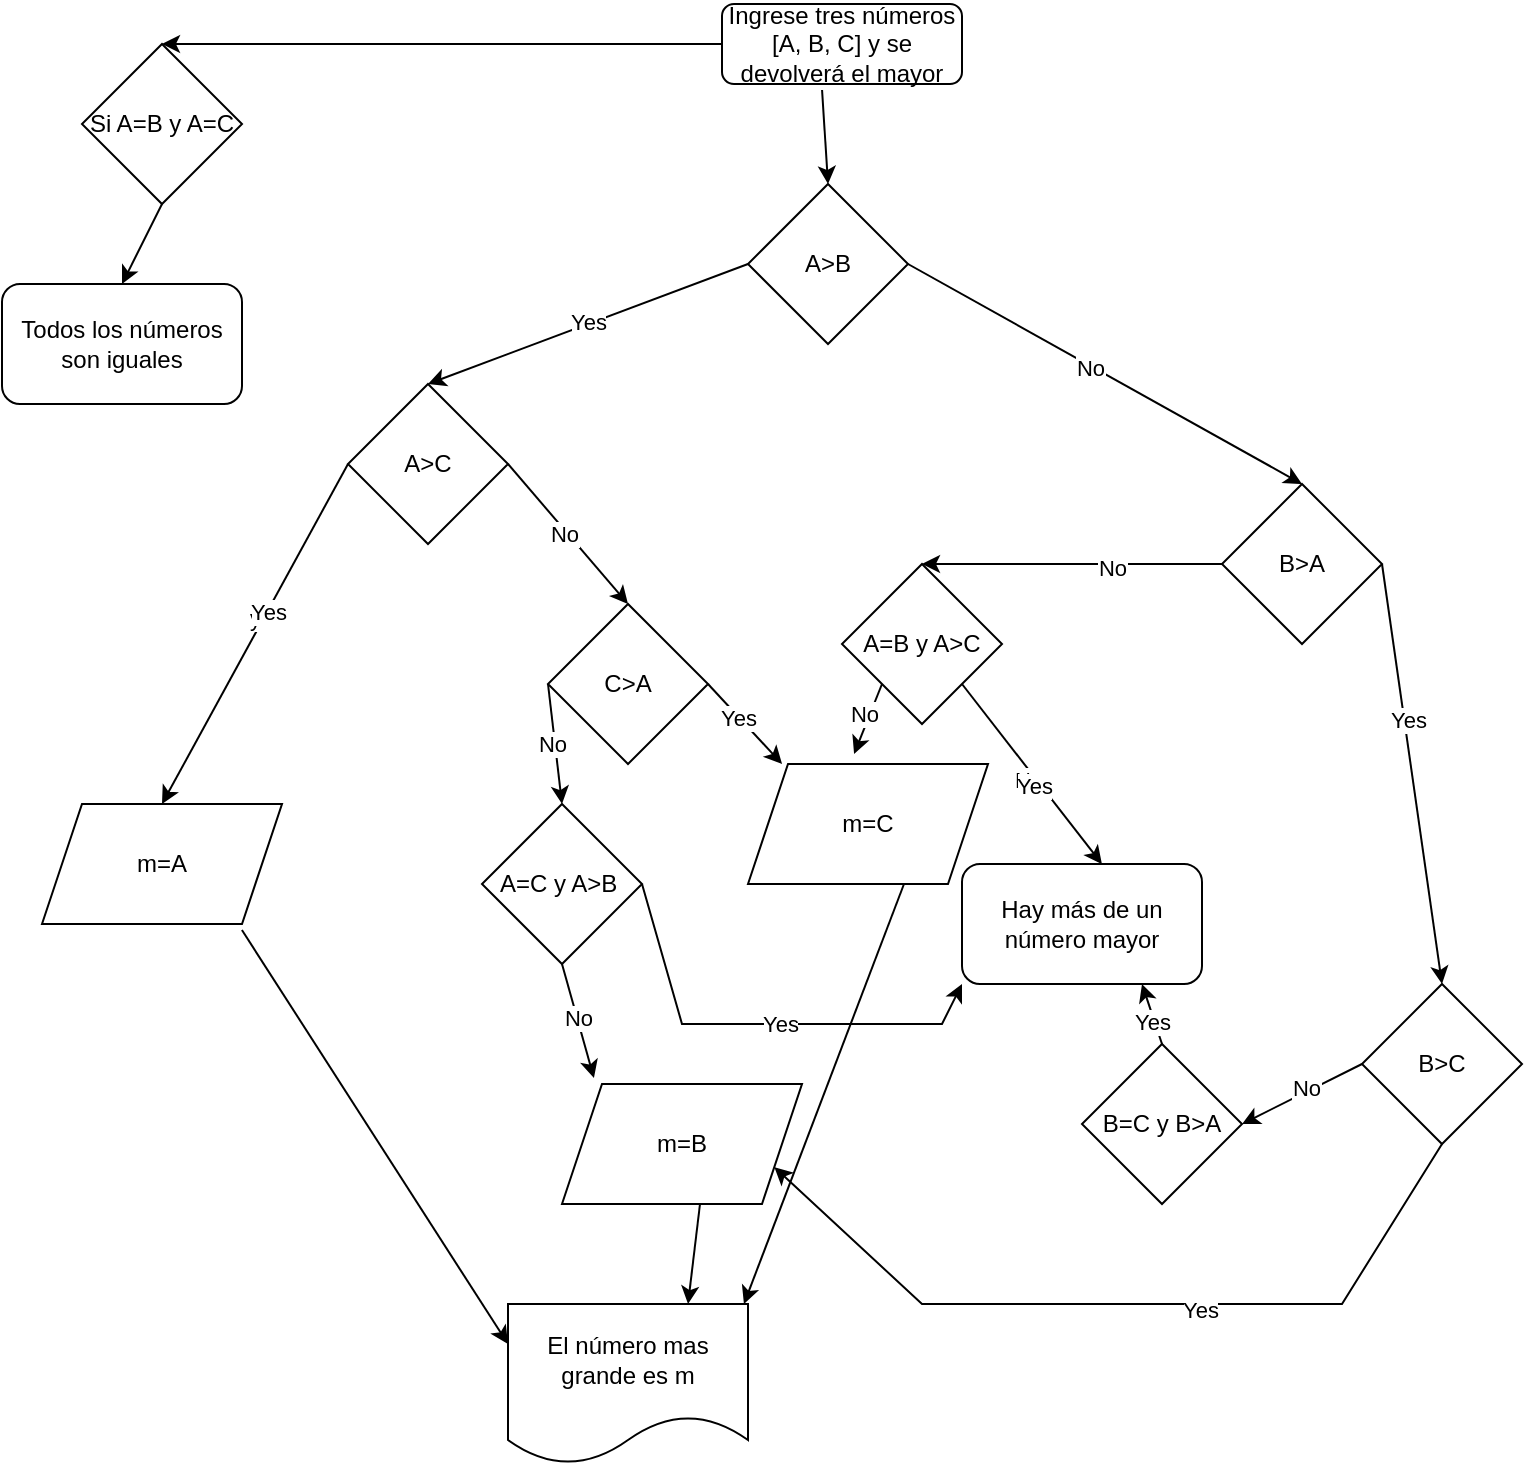 <mxfile version="22.0.4" type="github">
  <diagram id="C5RBs43oDa-KdzZeNtuy" name="Page-1">
    <mxGraphModel dx="1257" dy="1840" grid="1" gridSize="10" guides="1" tooltips="1" connect="1" arrows="1" fold="1" page="1" pageScale="1" pageWidth="827" pageHeight="1169" math="0" shadow="0">
      <root>
        <object label="" id="WIyWlLk6GJQsqaUBKTNV-0">
          <mxCell />
        </object>
        <mxCell id="WIyWlLk6GJQsqaUBKTNV-1" parent="WIyWlLk6GJQsqaUBKTNV-0" />
        <mxCell id="WIyWlLk6GJQsqaUBKTNV-3" value="Ingrese tres números [A, B, C] y se devolverá el mayor" style="rounded=1;whiteSpace=wrap;html=1;fontSize=12;glass=0;strokeWidth=1;shadow=0;" parent="WIyWlLk6GJQsqaUBKTNV-1" vertex="1">
          <mxGeometry x="360" y="-10" width="120" height="40" as="geometry" />
        </mxCell>
        <mxCell id="PrTfPkHu-jM7ePBQ1opl-32" value="Si A=B y A=C" style="rhombus;whiteSpace=wrap;html=1;" parent="WIyWlLk6GJQsqaUBKTNV-1" vertex="1">
          <mxGeometry x="40" y="10" width="80" height="80" as="geometry" />
        </mxCell>
        <mxCell id="PrTfPkHu-jM7ePBQ1opl-33" value="" style="endArrow=classic;html=1;rounded=0;entryX=0.5;entryY=0;entryDx=0;entryDy=0;exitX=0.5;exitY=1;exitDx=0;exitDy=0;" parent="WIyWlLk6GJQsqaUBKTNV-1" source="PrTfPkHu-jM7ePBQ1opl-32" target="PrTfPkHu-jM7ePBQ1opl-34" edge="1">
          <mxGeometry width="50" height="50" relative="1" as="geometry">
            <mxPoint x="460" y="200" as="sourcePoint" />
            <mxPoint x="510" y="150" as="targetPoint" />
          </mxGeometry>
        </mxCell>
        <mxCell id="PrTfPkHu-jM7ePBQ1opl-34" value="Todos los números son iguales" style="rounded=1;whiteSpace=wrap;html=1;" parent="WIyWlLk6GJQsqaUBKTNV-1" vertex="1">
          <mxGeometry y="130" width="120" height="60" as="geometry" />
        </mxCell>
        <mxCell id="PrTfPkHu-jM7ePBQ1opl-35" value="" style="endArrow=classic;html=1;rounded=0;entryX=0.5;entryY=0;entryDx=0;entryDy=0;exitX=0;exitY=0.5;exitDx=0;exitDy=0;" parent="WIyWlLk6GJQsqaUBKTNV-1" source="WIyWlLk6GJQsqaUBKTNV-3" target="PrTfPkHu-jM7ePBQ1opl-32" edge="1">
          <mxGeometry width="50" height="50" relative="1" as="geometry">
            <mxPoint x="460" y="200" as="sourcePoint" />
            <mxPoint x="510" y="150" as="targetPoint" />
          </mxGeometry>
        </mxCell>
        <mxCell id="PrTfPkHu-jM7ePBQ1opl-36" value="A&amp;gt;B" style="rhombus;whiteSpace=wrap;html=1;" parent="WIyWlLk6GJQsqaUBKTNV-1" vertex="1">
          <mxGeometry x="373" y="80" width="80" height="80" as="geometry" />
        </mxCell>
        <mxCell id="PrTfPkHu-jM7ePBQ1opl-37" value="A&amp;gt;C" style="rhombus;whiteSpace=wrap;html=1;" parent="WIyWlLk6GJQsqaUBKTNV-1" vertex="1">
          <mxGeometry x="173" y="180" width="80" height="80" as="geometry" />
        </mxCell>
        <mxCell id="LV2yx6buy-KOQB_Vdglr-0" value="" style="endArrow=classic;html=1;rounded=0;entryX=0.5;entryY=0;entryDx=0;entryDy=0;exitX=0.417;exitY=1.075;exitDx=0;exitDy=0;exitPerimeter=0;" parent="WIyWlLk6GJQsqaUBKTNV-1" source="WIyWlLk6GJQsqaUBKTNV-3" target="PrTfPkHu-jM7ePBQ1opl-36" edge="1">
          <mxGeometry width="50" height="50" relative="1" as="geometry">
            <mxPoint x="390" y="260" as="sourcePoint" />
            <mxPoint x="440" y="210" as="targetPoint" />
          </mxGeometry>
        </mxCell>
        <mxCell id="LV2yx6buy-KOQB_Vdglr-1" value="" style="endArrow=classic;html=1;rounded=0;entryX=0.5;entryY=0;entryDx=0;entryDy=0;exitX=0;exitY=0.5;exitDx=0;exitDy=0;" parent="WIyWlLk6GJQsqaUBKTNV-1" source="PrTfPkHu-jM7ePBQ1opl-36" target="PrTfPkHu-jM7ePBQ1opl-37" edge="1">
          <mxGeometry width="50" height="50" relative="1" as="geometry">
            <mxPoint x="390" y="160" as="sourcePoint" />
            <mxPoint x="440" y="110" as="targetPoint" />
          </mxGeometry>
        </mxCell>
        <mxCell id="LV2yx6buy-KOQB_Vdglr-2" value="Yes&lt;br&gt;" style="edgeLabel;html=1;align=center;verticalAlign=middle;resizable=0;points=[];" parent="LV2yx6buy-KOQB_Vdglr-1" vertex="1" connectable="0">
          <mxGeometry y="-1" relative="1" as="geometry">
            <mxPoint as="offset" />
          </mxGeometry>
        </mxCell>
        <mxCell id="LV2yx6buy-KOQB_Vdglr-3" value="m=A" style="shape=parallelogram;perimeter=parallelogramPerimeter;whiteSpace=wrap;html=1;fixedSize=1;" parent="WIyWlLk6GJQsqaUBKTNV-1" vertex="1">
          <mxGeometry x="20" y="390" width="120" height="60" as="geometry" />
        </mxCell>
        <mxCell id="LV2yx6buy-KOQB_Vdglr-4" value="El número mas grande es m" style="shape=document;whiteSpace=wrap;html=1;boundedLbl=1;" parent="WIyWlLk6GJQsqaUBKTNV-1" vertex="1">
          <mxGeometry x="253" y="640" width="120" height="80" as="geometry" />
        </mxCell>
        <mxCell id="LV2yx6buy-KOQB_Vdglr-5" value="" style="endArrow=classic;html=1;rounded=0;entryX=0.5;entryY=0;entryDx=0;entryDy=0;exitX=0;exitY=0.5;exitDx=0;exitDy=0;" parent="WIyWlLk6GJQsqaUBKTNV-1" source="PrTfPkHu-jM7ePBQ1opl-37" target="LV2yx6buy-KOQB_Vdglr-3" edge="1">
          <mxGeometry width="50" height="50" relative="1" as="geometry">
            <mxPoint x="390" y="360" as="sourcePoint" />
            <mxPoint x="440" y="310" as="targetPoint" />
          </mxGeometry>
        </mxCell>
        <mxCell id="LV2yx6buy-KOQB_Vdglr-7" value="yes" style="edgeLabel;html=1;align=center;verticalAlign=middle;resizable=0;points=[];" parent="LV2yx6buy-KOQB_Vdglr-5" vertex="1" connectable="0">
          <mxGeometry x="-0.1" y="1" relative="1" as="geometry">
            <mxPoint as="offset" />
          </mxGeometry>
        </mxCell>
        <mxCell id="LV2yx6buy-KOQB_Vdglr-11" value="Yes&lt;br&gt;" style="edgeLabel;html=1;align=center;verticalAlign=middle;resizable=0;points=[];" parent="LV2yx6buy-KOQB_Vdglr-5" vertex="1" connectable="0">
          <mxGeometry x="-0.133" relative="1" as="geometry">
            <mxPoint as="offset" />
          </mxGeometry>
        </mxCell>
        <mxCell id="LV2yx6buy-KOQB_Vdglr-6" value="" style="endArrow=classic;html=1;rounded=0;entryX=0;entryY=0.25;entryDx=0;entryDy=0;exitX=0.833;exitY=1.05;exitDx=0;exitDy=0;exitPerimeter=0;" parent="WIyWlLk6GJQsqaUBKTNV-1" source="LV2yx6buy-KOQB_Vdglr-3" target="LV2yx6buy-KOQB_Vdglr-4" edge="1">
          <mxGeometry width="50" height="50" relative="1" as="geometry">
            <mxPoint x="390" y="360" as="sourcePoint" />
            <mxPoint x="440" y="310" as="targetPoint" />
          </mxGeometry>
        </mxCell>
        <mxCell id="LV2yx6buy-KOQB_Vdglr-9" value="" style="endArrow=classic;html=1;rounded=0;exitX=1;exitY=0.5;exitDx=0;exitDy=0;entryX=0.5;entryY=0;entryDx=0;entryDy=0;" parent="WIyWlLk6GJQsqaUBKTNV-1" source="PrTfPkHu-jM7ePBQ1opl-36" target="LV2yx6buy-KOQB_Vdglr-24" edge="1">
          <mxGeometry width="50" height="50" relative="1" as="geometry">
            <mxPoint x="280" y="170" as="sourcePoint" />
            <mxPoint x="420" y="200" as="targetPoint" />
          </mxGeometry>
        </mxCell>
        <mxCell id="LV2yx6buy-KOQB_Vdglr-10" value="No" style="edgeLabel;html=1;align=center;verticalAlign=middle;resizable=0;points=[];" parent="LV2yx6buy-KOQB_Vdglr-9" vertex="1" connectable="0">
          <mxGeometry x="-0.071" y="-1" relative="1" as="geometry">
            <mxPoint as="offset" />
          </mxGeometry>
        </mxCell>
        <mxCell id="LV2yx6buy-KOQB_Vdglr-14" value="" style="endArrow=classic;html=1;rounded=0;exitX=1;exitY=0.5;exitDx=0;exitDy=0;entryX=0;entryY=0.5;entryDx=0;entryDy=0;" parent="WIyWlLk6GJQsqaUBKTNV-1" source="PrTfPkHu-jM7ePBQ1opl-37" edge="1" target="i2EIqiDTOEzJhk6SfF2I-9">
          <mxGeometry width="50" height="50" relative="1" as="geometry">
            <mxPoint x="240" y="310" as="sourcePoint" />
            <mxPoint x="220" y="310" as="targetPoint" />
          </mxGeometry>
        </mxCell>
        <mxCell id="LV2yx6buy-KOQB_Vdglr-20" value="No" style="edgeLabel;html=1;align=center;verticalAlign=middle;resizable=0;points=[];" parent="LV2yx6buy-KOQB_Vdglr-14" vertex="1" connectable="0">
          <mxGeometry x="-0.032" y="-2" relative="1" as="geometry">
            <mxPoint as="offset" />
          </mxGeometry>
        </mxCell>
        <mxCell id="LV2yx6buy-KOQB_Vdglr-24" value="B&amp;gt;A" style="rhombus;whiteSpace=wrap;html=1;" parent="WIyWlLk6GJQsqaUBKTNV-1" vertex="1">
          <mxGeometry x="610" y="230" width="80" height="80" as="geometry" />
        </mxCell>
        <mxCell id="i2EIqiDTOEzJhk6SfF2I-0" value="A=B y A&amp;gt;C" style="rhombus;whiteSpace=wrap;html=1;" vertex="1" parent="WIyWlLk6GJQsqaUBKTNV-1">
          <mxGeometry x="420" y="270" width="80" height="80" as="geometry" />
        </mxCell>
        <mxCell id="i2EIqiDTOEzJhk6SfF2I-1" value="" style="endArrow=classic;html=1;rounded=0;entryX=0.5;entryY=0;entryDx=0;entryDy=0;exitX=0;exitY=0.5;exitDx=0;exitDy=0;" edge="1" parent="WIyWlLk6GJQsqaUBKTNV-1" source="LV2yx6buy-KOQB_Vdglr-24" target="i2EIqiDTOEzJhk6SfF2I-0">
          <mxGeometry width="50" height="50" relative="1" as="geometry">
            <mxPoint x="390" y="350" as="sourcePoint" />
            <mxPoint x="440" y="300" as="targetPoint" />
          </mxGeometry>
        </mxCell>
        <mxCell id="i2EIqiDTOEzJhk6SfF2I-23" value="No" style="edgeLabel;html=1;align=center;verticalAlign=middle;resizable=0;points=[];" vertex="1" connectable="0" parent="i2EIqiDTOEzJhk6SfF2I-1">
          <mxGeometry x="-0.269" y="2" relative="1" as="geometry">
            <mxPoint as="offset" />
          </mxGeometry>
        </mxCell>
        <mxCell id="i2EIqiDTOEzJhk6SfF2I-2" value="Hay más de un número mayor" style="rounded=1;whiteSpace=wrap;html=1;" vertex="1" parent="WIyWlLk6GJQsqaUBKTNV-1">
          <mxGeometry x="480" y="420" width="120" height="60" as="geometry" />
        </mxCell>
        <mxCell id="i2EIqiDTOEzJhk6SfF2I-3" value="" style="endArrow=classic;html=1;rounded=0;entryX=0.583;entryY=0;entryDx=0;entryDy=0;exitX=1;exitY=1;exitDx=0;exitDy=0;entryPerimeter=0;" edge="1" parent="WIyWlLk6GJQsqaUBKTNV-1" source="i2EIqiDTOEzJhk6SfF2I-0" target="i2EIqiDTOEzJhk6SfF2I-2">
          <mxGeometry width="50" height="50" relative="1" as="geometry">
            <mxPoint x="530" y="390" as="sourcePoint" />
            <mxPoint x="580" y="340" as="targetPoint" />
          </mxGeometry>
        </mxCell>
        <mxCell id="i2EIqiDTOEzJhk6SfF2I-4" value="No&lt;br&gt;" style="edgeLabel;html=1;align=center;verticalAlign=middle;resizable=0;points=[];" vertex="1" connectable="0" parent="i2EIqiDTOEzJhk6SfF2I-3">
          <mxGeometry x="0.014" y="-4" relative="1" as="geometry">
            <mxPoint as="offset" />
          </mxGeometry>
        </mxCell>
        <mxCell id="i2EIqiDTOEzJhk6SfF2I-5" value="Yes&lt;br&gt;" style="edgeLabel;html=1;align=center;verticalAlign=middle;resizable=0;points=[];" vertex="1" connectable="0" parent="i2EIqiDTOEzJhk6SfF2I-3">
          <mxGeometry x="0.075" y="-3" relative="1" as="geometry">
            <mxPoint as="offset" />
          </mxGeometry>
        </mxCell>
        <mxCell id="i2EIqiDTOEzJhk6SfF2I-6" value="m=C" style="shape=parallelogram;perimeter=parallelogramPerimeter;whiteSpace=wrap;html=1;fixedSize=1;" vertex="1" parent="WIyWlLk6GJQsqaUBKTNV-1">
          <mxGeometry x="373" y="370" width="120" height="60" as="geometry" />
        </mxCell>
        <mxCell id="i2EIqiDTOEzJhk6SfF2I-7" value="" style="endArrow=classic;html=1;rounded=0;entryX=0.442;entryY=-0.083;entryDx=0;entryDy=0;entryPerimeter=0;exitX=0;exitY=1;exitDx=0;exitDy=0;" edge="1" parent="WIyWlLk6GJQsqaUBKTNV-1" source="i2EIqiDTOEzJhk6SfF2I-0" target="i2EIqiDTOEzJhk6SfF2I-6">
          <mxGeometry width="50" height="50" relative="1" as="geometry">
            <mxPoint x="410" y="360" as="sourcePoint" />
            <mxPoint x="460" y="310" as="targetPoint" />
          </mxGeometry>
        </mxCell>
        <mxCell id="i2EIqiDTOEzJhk6SfF2I-22" value="No" style="edgeLabel;html=1;align=center;verticalAlign=middle;resizable=0;points=[];" vertex="1" connectable="0" parent="i2EIqiDTOEzJhk6SfF2I-7">
          <mxGeometry x="-0.072" y="-3" relative="1" as="geometry">
            <mxPoint as="offset" />
          </mxGeometry>
        </mxCell>
        <mxCell id="i2EIqiDTOEzJhk6SfF2I-8" value="" style="endArrow=classic;html=1;rounded=0;entryX=0.983;entryY=0;entryDx=0;entryDy=0;entryPerimeter=0;exitX=0.65;exitY=1;exitDx=0;exitDy=0;exitPerimeter=0;" edge="1" parent="WIyWlLk6GJQsqaUBKTNV-1" source="i2EIqiDTOEzJhk6SfF2I-6" target="LV2yx6buy-KOQB_Vdglr-4">
          <mxGeometry width="50" height="50" relative="1" as="geometry">
            <mxPoint x="300" y="500" as="sourcePoint" />
            <mxPoint x="350" y="450" as="targetPoint" />
          </mxGeometry>
        </mxCell>
        <mxCell id="i2EIqiDTOEzJhk6SfF2I-9" value="C&amp;gt;A" style="rhombus;whiteSpace=wrap;html=1;direction=south;" vertex="1" parent="WIyWlLk6GJQsqaUBKTNV-1">
          <mxGeometry x="273" y="290" width="80" height="80" as="geometry" />
        </mxCell>
        <mxCell id="i2EIqiDTOEzJhk6SfF2I-11" value="" style="endArrow=classic;html=1;rounded=0;entryX=0.142;entryY=0;entryDx=0;entryDy=0;entryPerimeter=0;exitX=0.5;exitY=0;exitDx=0;exitDy=0;" edge="1" parent="WIyWlLk6GJQsqaUBKTNV-1" source="i2EIqiDTOEzJhk6SfF2I-9" target="i2EIqiDTOEzJhk6SfF2I-6">
          <mxGeometry width="50" height="50" relative="1" as="geometry">
            <mxPoint x="390" y="350" as="sourcePoint" />
            <mxPoint x="440" y="300" as="targetPoint" />
          </mxGeometry>
        </mxCell>
        <mxCell id="i2EIqiDTOEzJhk6SfF2I-12" value="Yes" style="edgeLabel;html=1;align=center;verticalAlign=middle;resizable=0;points=[];" vertex="1" connectable="0" parent="i2EIqiDTOEzJhk6SfF2I-11">
          <mxGeometry x="-0.219" relative="1" as="geometry">
            <mxPoint y="1" as="offset" />
          </mxGeometry>
        </mxCell>
        <mxCell id="i2EIqiDTOEzJhk6SfF2I-13" value="A=C y A&amp;gt;B&amp;nbsp;" style="rhombus;whiteSpace=wrap;html=1;" vertex="1" parent="WIyWlLk6GJQsqaUBKTNV-1">
          <mxGeometry x="240" y="390" width="80" height="80" as="geometry" />
        </mxCell>
        <mxCell id="i2EIqiDTOEzJhk6SfF2I-14" value="" style="endArrow=classic;html=1;rounded=0;entryX=0.5;entryY=0;entryDx=0;entryDy=0;exitX=0.5;exitY=1;exitDx=0;exitDy=0;" edge="1" parent="WIyWlLk6GJQsqaUBKTNV-1" source="i2EIqiDTOEzJhk6SfF2I-9" target="i2EIqiDTOEzJhk6SfF2I-13">
          <mxGeometry width="50" height="50" relative="1" as="geometry">
            <mxPoint x="270" y="410" as="sourcePoint" />
            <mxPoint x="320" y="360" as="targetPoint" />
          </mxGeometry>
        </mxCell>
        <mxCell id="i2EIqiDTOEzJhk6SfF2I-21" value="No" style="edgeLabel;html=1;align=center;verticalAlign=middle;resizable=0;points=[];" vertex="1" connectable="0" parent="i2EIqiDTOEzJhk6SfF2I-14">
          <mxGeometry y="-2" relative="1" as="geometry">
            <mxPoint as="offset" />
          </mxGeometry>
        </mxCell>
        <mxCell id="i2EIqiDTOEzJhk6SfF2I-15" value="" style="endArrow=classic;html=1;rounded=0;entryX=0;entryY=1;entryDx=0;entryDy=0;exitX=1;exitY=0.5;exitDx=0;exitDy=0;" edge="1" parent="WIyWlLk6GJQsqaUBKTNV-1" source="i2EIqiDTOEzJhk6SfF2I-13" target="i2EIqiDTOEzJhk6SfF2I-2">
          <mxGeometry width="50" height="50" relative="1" as="geometry">
            <mxPoint x="310" y="500" as="sourcePoint" />
            <mxPoint x="360" y="450" as="targetPoint" />
            <Array as="points">
              <mxPoint x="340" y="500" />
              <mxPoint x="390" y="500" />
              <mxPoint x="470" y="500" />
            </Array>
          </mxGeometry>
        </mxCell>
        <mxCell id="i2EIqiDTOEzJhk6SfF2I-16" value="Yes" style="edgeLabel;html=1;align=center;verticalAlign=middle;resizable=0;points=[];" vertex="1" connectable="0" parent="i2EIqiDTOEzJhk6SfF2I-15">
          <mxGeometry x="0.081" relative="1" as="geometry">
            <mxPoint as="offset" />
          </mxGeometry>
        </mxCell>
        <mxCell id="i2EIqiDTOEzJhk6SfF2I-17" value="m=B" style="shape=parallelogram;perimeter=parallelogramPerimeter;whiteSpace=wrap;html=1;fixedSize=1;" vertex="1" parent="WIyWlLk6GJQsqaUBKTNV-1">
          <mxGeometry x="280" y="530" width="120" height="60" as="geometry" />
        </mxCell>
        <mxCell id="i2EIqiDTOEzJhk6SfF2I-18" value="" style="endArrow=classic;html=1;rounded=0;entryX=0.133;entryY=-0.05;entryDx=0;entryDy=0;entryPerimeter=0;exitX=0.5;exitY=1;exitDx=0;exitDy=0;" edge="1" parent="WIyWlLk6GJQsqaUBKTNV-1" source="i2EIqiDTOEzJhk6SfF2I-13" target="i2EIqiDTOEzJhk6SfF2I-17">
          <mxGeometry width="50" height="50" relative="1" as="geometry">
            <mxPoint x="220" y="550" as="sourcePoint" />
            <mxPoint x="270" y="500" as="targetPoint" />
          </mxGeometry>
        </mxCell>
        <mxCell id="i2EIqiDTOEzJhk6SfF2I-20" value="No" style="edgeLabel;html=1;align=center;verticalAlign=middle;resizable=0;points=[];" vertex="1" connectable="0" parent="i2EIqiDTOEzJhk6SfF2I-18">
          <mxGeometry x="-0.06" relative="1" as="geometry">
            <mxPoint as="offset" />
          </mxGeometry>
        </mxCell>
        <mxCell id="i2EIqiDTOEzJhk6SfF2I-19" value="" style="endArrow=classic;html=1;rounded=0;entryX=0.75;entryY=0;entryDx=0;entryDy=0;exitX=0.575;exitY=1;exitDx=0;exitDy=0;exitPerimeter=0;" edge="1" parent="WIyWlLk6GJQsqaUBKTNV-1" source="i2EIqiDTOEzJhk6SfF2I-17" target="LV2yx6buy-KOQB_Vdglr-4">
          <mxGeometry width="50" height="50" relative="1" as="geometry">
            <mxPoint x="430" y="600" as="sourcePoint" />
            <mxPoint x="480" y="550" as="targetPoint" />
          </mxGeometry>
        </mxCell>
        <mxCell id="i2EIqiDTOEzJhk6SfF2I-25" value="B&amp;gt;C" style="rhombus;whiteSpace=wrap;html=1;" vertex="1" parent="WIyWlLk6GJQsqaUBKTNV-1">
          <mxGeometry x="680" y="480" width="80" height="80" as="geometry" />
        </mxCell>
        <mxCell id="i2EIqiDTOEzJhk6SfF2I-26" value="" style="endArrow=classic;html=1;rounded=0;entryX=0.5;entryY=0;entryDx=0;entryDy=0;exitX=1;exitY=0.5;exitDx=0;exitDy=0;" edge="1" parent="WIyWlLk6GJQsqaUBKTNV-1" source="LV2yx6buy-KOQB_Vdglr-24" target="i2EIqiDTOEzJhk6SfF2I-25">
          <mxGeometry width="50" height="50" relative="1" as="geometry">
            <mxPoint x="620" y="360" as="sourcePoint" />
            <mxPoint x="670" y="310" as="targetPoint" />
          </mxGeometry>
        </mxCell>
        <mxCell id="i2EIqiDTOEzJhk6SfF2I-27" value="Yes" style="edgeLabel;html=1;align=center;verticalAlign=middle;resizable=0;points=[];" vertex="1" connectable="0" parent="i2EIqiDTOEzJhk6SfF2I-26">
          <mxGeometry x="-0.26" y="2" relative="1" as="geometry">
            <mxPoint as="offset" />
          </mxGeometry>
        </mxCell>
        <mxCell id="i2EIqiDTOEzJhk6SfF2I-28" value="B=C y B&amp;gt;A" style="rhombus;whiteSpace=wrap;html=1;" vertex="1" parent="WIyWlLk6GJQsqaUBKTNV-1">
          <mxGeometry x="540" y="510" width="80" height="80" as="geometry" />
        </mxCell>
        <mxCell id="i2EIqiDTOEzJhk6SfF2I-30" value="" style="endArrow=classic;html=1;rounded=0;entryX=0.75;entryY=1;entryDx=0;entryDy=0;exitX=0.5;exitY=0;exitDx=0;exitDy=0;" edge="1" parent="WIyWlLk6GJQsqaUBKTNV-1" source="i2EIqiDTOEzJhk6SfF2I-28" target="i2EIqiDTOEzJhk6SfF2I-2">
          <mxGeometry width="50" height="50" relative="1" as="geometry">
            <mxPoint x="600" y="500" as="sourcePoint" />
            <mxPoint x="670.711" y="450" as="targetPoint" />
          </mxGeometry>
        </mxCell>
        <mxCell id="i2EIqiDTOEzJhk6SfF2I-35" value="Yes" style="edgeLabel;html=1;align=center;verticalAlign=middle;resizable=0;points=[];" vertex="1" connectable="0" parent="i2EIqiDTOEzJhk6SfF2I-30">
          <mxGeometry x="-0.24" y="1" relative="1" as="geometry">
            <mxPoint x="-1" as="offset" />
          </mxGeometry>
        </mxCell>
        <mxCell id="i2EIqiDTOEzJhk6SfF2I-31" value="" style="endArrow=classic;html=1;rounded=0;entryX=1;entryY=0.5;entryDx=0;entryDy=0;exitX=0;exitY=0.5;exitDx=0;exitDy=0;" edge="1" parent="WIyWlLk6GJQsqaUBKTNV-1" source="i2EIqiDTOEzJhk6SfF2I-25" target="i2EIqiDTOEzJhk6SfF2I-28">
          <mxGeometry width="50" height="50" relative="1" as="geometry">
            <mxPoint x="650" y="590" as="sourcePoint" />
            <mxPoint x="700" y="540" as="targetPoint" />
          </mxGeometry>
        </mxCell>
        <mxCell id="i2EIqiDTOEzJhk6SfF2I-34" value="No" style="edgeLabel;html=1;align=center;verticalAlign=middle;resizable=0;points=[];" vertex="1" connectable="0" parent="i2EIqiDTOEzJhk6SfF2I-31">
          <mxGeometry x="-0.09" y="-2" relative="1" as="geometry">
            <mxPoint as="offset" />
          </mxGeometry>
        </mxCell>
        <mxCell id="i2EIqiDTOEzJhk6SfF2I-32" value="" style="endArrow=classic;html=1;rounded=0;entryX=1;entryY=0.75;entryDx=0;entryDy=0;exitX=0.5;exitY=1;exitDx=0;exitDy=0;" edge="1" parent="WIyWlLk6GJQsqaUBKTNV-1" source="i2EIqiDTOEzJhk6SfF2I-25" target="i2EIqiDTOEzJhk6SfF2I-17">
          <mxGeometry width="50" height="50" relative="1" as="geometry">
            <mxPoint x="690" y="640" as="sourcePoint" />
            <mxPoint x="620" y="640" as="targetPoint" />
            <Array as="points">
              <mxPoint x="670" y="640" />
              <mxPoint x="460" y="640" />
            </Array>
          </mxGeometry>
        </mxCell>
        <mxCell id="i2EIqiDTOEzJhk6SfF2I-33" value="Yes" style="edgeLabel;html=1;align=center;verticalAlign=middle;resizable=0;points=[];" vertex="1" connectable="0" parent="i2EIqiDTOEzJhk6SfF2I-32">
          <mxGeometry x="-0.184" y="3" relative="1" as="geometry">
            <mxPoint as="offset" />
          </mxGeometry>
        </mxCell>
      </root>
    </mxGraphModel>
  </diagram>
</mxfile>
